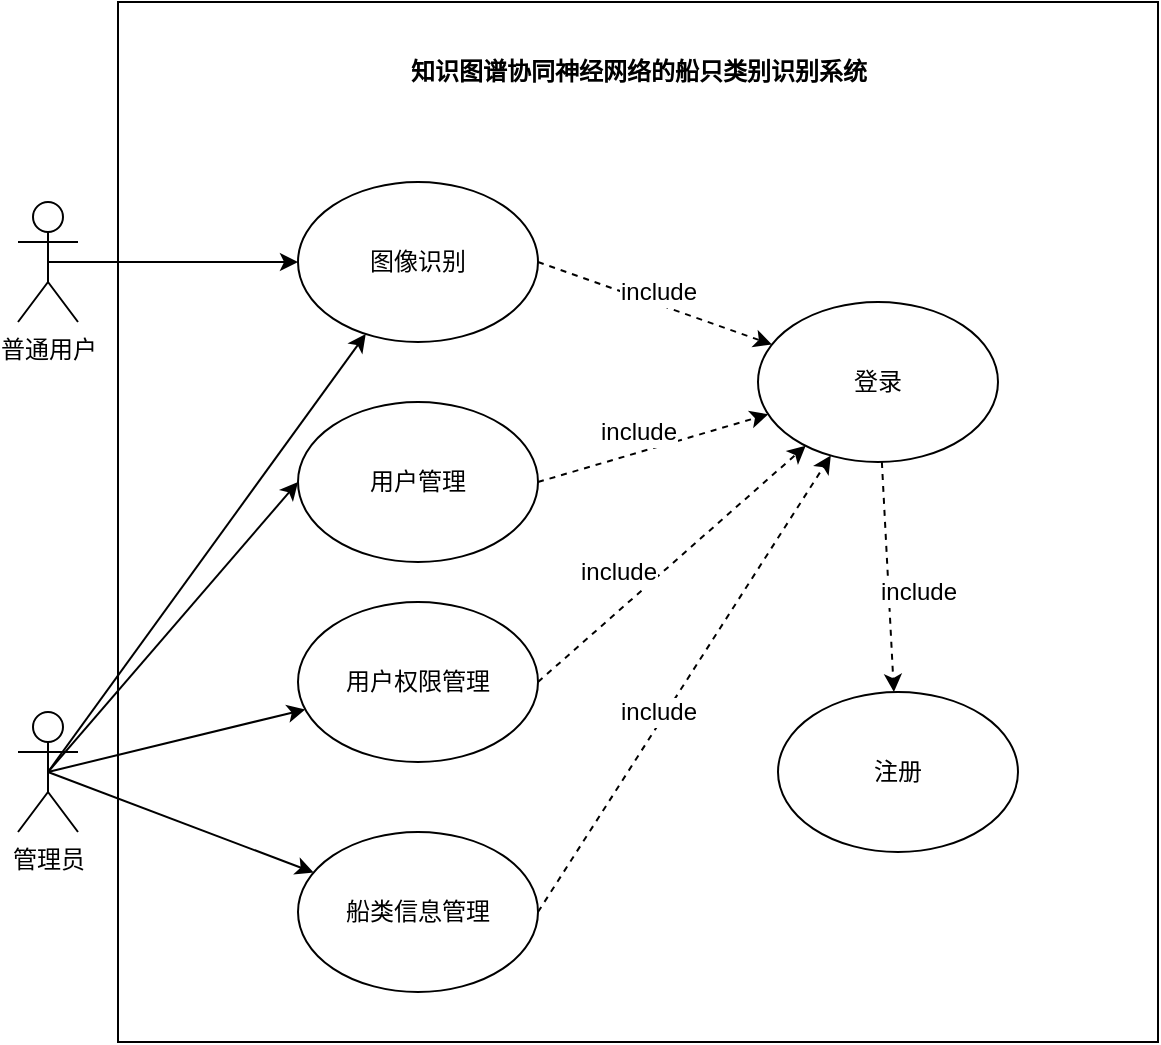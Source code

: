 <mxfile>
    <diagram id="CcmKwUUn1QqRV7pM3yul" name="第 1 页">
        <mxGraphModel dx="1429" dy="614" grid="1" gridSize="10" guides="1" tooltips="1" connect="1" arrows="1" fold="1" page="1" pageScale="1" pageWidth="827" pageHeight="1169" math="0" shadow="0">
            <root>
                <mxCell id="0"/>
                <mxCell id="1" parent="0"/>
                <mxCell id="2" value="" style="rounded=0;whiteSpace=wrap;html=1;" vertex="1" parent="1">
                    <mxGeometry x="170" y="170" width="520" height="520" as="geometry"/>
                </mxCell>
                <mxCell id="3" value="&lt;p class=&quot;MsoNormal&quot;&gt;&lt;span style=&quot;mso-spacerun:&#39;yes&#39;;font-family:宋体;mso-ascii-font-family:&#39;Times New Roman&#39;;&lt;br/&gt;mso-hansi-font-family:&#39;Times New Roman&#39;;mso-bidi-font-family:&#39;Times New Roman&#39;;font-size:9.0pt;&lt;br/&gt;mso-font-kerning:1.0pt;&quot;&gt;&lt;b&gt;知识图谱协同神经网络的船只类别识别系统&lt;/b&gt;&lt;/span&gt;&lt;/p&gt;" style="text;html=1;align=center;verticalAlign=middle;resizable=0;points=[];autosize=1;strokeColor=none;fillColor=none;" vertex="1" parent="1">
                    <mxGeometry x="300" y="180" width="260" height="50" as="geometry"/>
                </mxCell>
                <mxCell id="15" style="edgeStyle=none;html=1;exitX=0.5;exitY=0.5;exitDx=0;exitDy=0;exitPerimeter=0;entryX=0;entryY=0.5;entryDx=0;entryDy=0;" edge="1" parent="1" source="4" target="11">
                    <mxGeometry relative="1" as="geometry"/>
                </mxCell>
                <mxCell id="4" value="普通用户" style="shape=umlActor;verticalLabelPosition=bottom;verticalAlign=top;html=1;outlineConnect=0;" vertex="1" parent="1">
                    <mxGeometry x="120" y="270" width="30" height="60" as="geometry"/>
                </mxCell>
                <mxCell id="16" style="edgeStyle=none;html=1;exitX=0.5;exitY=0.5;exitDx=0;exitDy=0;exitPerimeter=0;entryX=0;entryY=0.5;entryDx=0;entryDy=0;" edge="1" parent="1" source="7" target="12">
                    <mxGeometry relative="1" as="geometry"/>
                </mxCell>
                <mxCell id="17" style="edgeStyle=none;html=1;exitX=0.5;exitY=0.5;exitDx=0;exitDy=0;exitPerimeter=0;" edge="1" parent="1" source="7" target="13">
                    <mxGeometry relative="1" as="geometry"/>
                </mxCell>
                <mxCell id="18" style="edgeStyle=none;html=1;exitX=0.5;exitY=0.5;exitDx=0;exitDy=0;exitPerimeter=0;" edge="1" parent="1" source="7" target="14">
                    <mxGeometry relative="1" as="geometry"/>
                </mxCell>
                <mxCell id="19" style="edgeStyle=none;html=1;exitX=0.5;exitY=0.5;exitDx=0;exitDy=0;exitPerimeter=0;" edge="1" parent="1" source="7" target="11">
                    <mxGeometry relative="1" as="geometry"/>
                </mxCell>
                <mxCell id="7" value="管理员" style="shape=umlActor;verticalLabelPosition=bottom;verticalAlign=top;html=1;outlineConnect=0;" vertex="1" parent="1">
                    <mxGeometry x="120" y="525" width="30" height="60" as="geometry"/>
                </mxCell>
                <mxCell id="23" style="edgeStyle=none;html=1;exitX=1;exitY=0.5;exitDx=0;exitDy=0;fontFamily=Helvetica;fontSize=12;fontColor=default;dashed=1;" edge="1" parent="1" source="11" target="20">
                    <mxGeometry relative="1" as="geometry"/>
                </mxCell>
                <mxCell id="11" value="图像识别" style="ellipse;whiteSpace=wrap;html=1;" vertex="1" parent="1">
                    <mxGeometry x="260" y="260" width="120" height="80" as="geometry"/>
                </mxCell>
                <mxCell id="24" style="edgeStyle=none;shape=connector;rounded=1;html=1;exitX=1;exitY=0.5;exitDx=0;exitDy=0;dashed=1;strokeColor=default;align=center;verticalAlign=middle;fontFamily=Helvetica;fontSize=12;fontColor=default;labelBackgroundColor=default;endArrow=classic;" edge="1" parent="1" source="12" target="20">
                    <mxGeometry relative="1" as="geometry"/>
                </mxCell>
                <mxCell id="12" value="用户管理" style="ellipse;whiteSpace=wrap;html=1;" vertex="1" parent="1">
                    <mxGeometry x="260" y="370" width="120" height="80" as="geometry"/>
                </mxCell>
                <mxCell id="25" style="edgeStyle=none;shape=connector;rounded=1;html=1;exitX=1;exitY=0.5;exitDx=0;exitDy=0;dashed=1;strokeColor=default;align=center;verticalAlign=middle;fontFamily=Helvetica;fontSize=12;fontColor=default;labelBackgroundColor=default;endArrow=classic;" edge="1" parent="1" source="13" target="20">
                    <mxGeometry relative="1" as="geometry"/>
                </mxCell>
                <mxCell id="13" value="用户权限管理" style="ellipse;whiteSpace=wrap;html=1;" vertex="1" parent="1">
                    <mxGeometry x="260" y="470" width="120" height="80" as="geometry"/>
                </mxCell>
                <mxCell id="26" style="edgeStyle=none;shape=connector;rounded=1;html=1;exitX=1;exitY=0.5;exitDx=0;exitDy=0;dashed=1;strokeColor=default;align=center;verticalAlign=middle;fontFamily=Helvetica;fontSize=12;fontColor=default;labelBackgroundColor=default;endArrow=classic;" edge="1" parent="1" source="14" target="20">
                    <mxGeometry relative="1" as="geometry"/>
                </mxCell>
                <mxCell id="14" value="船类信息管理" style="ellipse;whiteSpace=wrap;html=1;" vertex="1" parent="1">
                    <mxGeometry x="260" y="585" width="120" height="80" as="geometry"/>
                </mxCell>
                <mxCell id="22" style="edgeStyle=none;html=1;dashed=1;" edge="1" parent="1" source="20" target="21">
                    <mxGeometry relative="1" as="geometry"/>
                </mxCell>
                <mxCell id="20" value="登录" style="ellipse;whiteSpace=wrap;html=1;" vertex="1" parent="1">
                    <mxGeometry x="490" y="320" width="120" height="80" as="geometry"/>
                </mxCell>
                <mxCell id="21" value="注册" style="ellipse;whiteSpace=wrap;html=1;" vertex="1" parent="1">
                    <mxGeometry x="500" y="515" width="120" height="80" as="geometry"/>
                </mxCell>
                <mxCell id="27" value="include" style="text;html=1;align=center;verticalAlign=middle;resizable=0;points=[];autosize=1;strokeColor=none;fillColor=none;fontFamily=Helvetica;fontSize=12;fontColor=default;labelBackgroundColor=default;" vertex="1" parent="1">
                    <mxGeometry x="410" y="300" width="60" height="30" as="geometry"/>
                </mxCell>
                <mxCell id="29" value="include" style="text;html=1;align=center;verticalAlign=middle;resizable=0;points=[];autosize=1;strokeColor=none;fillColor=none;fontFamily=Helvetica;fontSize=12;fontColor=default;labelBackgroundColor=default;" vertex="1" parent="1">
                    <mxGeometry x="400" y="370" width="60" height="30" as="geometry"/>
                </mxCell>
                <mxCell id="30" value="include" style="text;html=1;align=center;verticalAlign=middle;resizable=0;points=[];autosize=1;strokeColor=none;fillColor=none;fontFamily=Helvetica;fontSize=12;fontColor=default;labelBackgroundColor=default;" vertex="1" parent="1">
                    <mxGeometry x="390" y="440" width="60" height="30" as="geometry"/>
                </mxCell>
                <mxCell id="31" value="include" style="text;html=1;align=center;verticalAlign=middle;resizable=0;points=[];autosize=1;strokeColor=none;fillColor=none;fontFamily=Helvetica;fontSize=12;fontColor=default;labelBackgroundColor=default;" vertex="1" parent="1">
                    <mxGeometry x="410" y="510" width="60" height="30" as="geometry"/>
                </mxCell>
                <mxCell id="32" value="include" style="text;html=1;align=center;verticalAlign=middle;resizable=0;points=[];autosize=1;strokeColor=none;fillColor=none;fontFamily=Helvetica;fontSize=12;fontColor=default;labelBackgroundColor=default;" vertex="1" parent="1">
                    <mxGeometry x="540" y="450" width="60" height="30" as="geometry"/>
                </mxCell>
            </root>
        </mxGraphModel>
    </diagram>
</mxfile>
